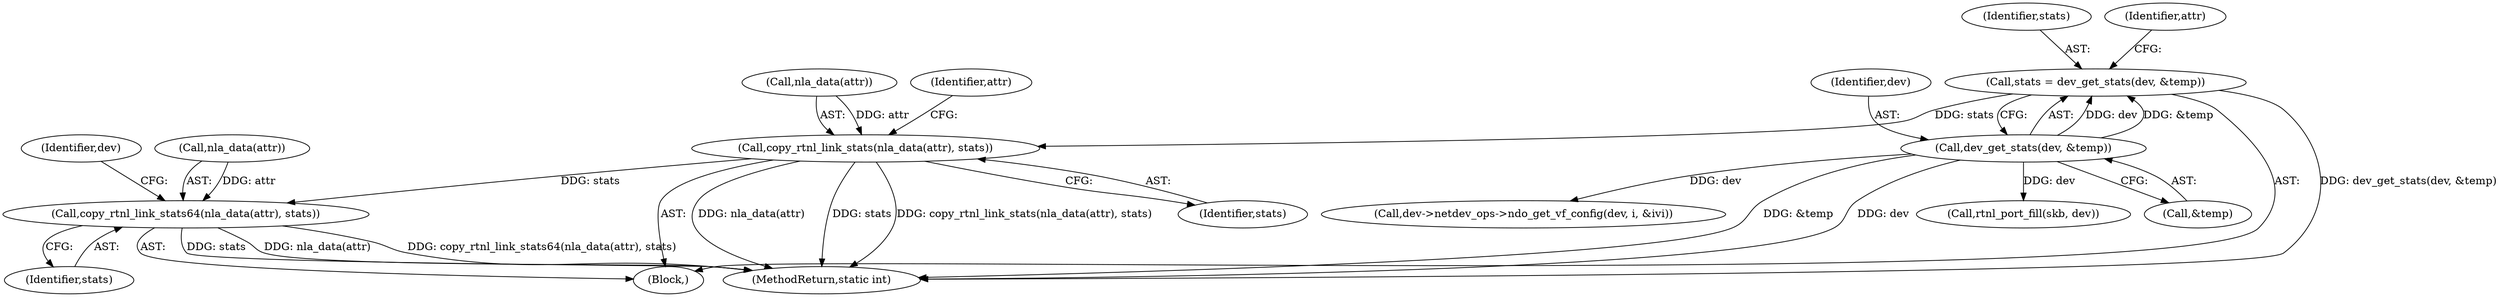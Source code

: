 digraph "0_linux_84d73cd3fb142bf1298a8c13fd4ca50fd2432372@pointer" {
"1000235" [label="(Call,stats = dev_get_stats(dev, &temp))"];
"1000237" [label="(Call,dev_get_stats(dev, &temp))"];
"1000241" [label="(Call,copy_rtnl_link_stats(nla_data(attr), stats))"];
"1000257" [label="(Call,copy_rtnl_link_stats64(nla_data(attr), stats))"];
"1000257" [label="(Call,copy_rtnl_link_stats64(nla_data(attr), stats))"];
"1000265" [label="(Identifier,dev)"];
"1000242" [label="(Call,nla_data(attr))"];
"1000241" [label="(Call,copy_rtnl_link_stats(nla_data(attr), stats))"];
"1000351" [label="(Call,dev->netdev_ops->ndo_get_vf_config(dev, i, &ivi))"];
"1000111" [label="(Block,)"];
"1000546" [label="(MethodReturn,static int)"];
"1000246" [label="(Identifier,attr)"];
"1000236" [label="(Identifier,stats)"];
"1000238" [label="(Identifier,dev)"];
"1000258" [label="(Call,nla_data(attr))"];
"1000468" [label="(Call,rtnl_port_fill(skb, dev))"];
"1000239" [label="(Call,&temp)"];
"1000244" [label="(Identifier,stats)"];
"1000235" [label="(Call,stats = dev_get_stats(dev, &temp))"];
"1000260" [label="(Identifier,stats)"];
"1000243" [label="(Identifier,attr)"];
"1000237" [label="(Call,dev_get_stats(dev, &temp))"];
"1000235" -> "1000111"  [label="AST: "];
"1000235" -> "1000237"  [label="CFG: "];
"1000236" -> "1000235"  [label="AST: "];
"1000237" -> "1000235"  [label="AST: "];
"1000243" -> "1000235"  [label="CFG: "];
"1000235" -> "1000546"  [label="DDG: dev_get_stats(dev, &temp)"];
"1000237" -> "1000235"  [label="DDG: dev"];
"1000237" -> "1000235"  [label="DDG: &temp"];
"1000235" -> "1000241"  [label="DDG: stats"];
"1000237" -> "1000239"  [label="CFG: "];
"1000238" -> "1000237"  [label="AST: "];
"1000239" -> "1000237"  [label="AST: "];
"1000237" -> "1000546"  [label="DDG: &temp"];
"1000237" -> "1000546"  [label="DDG: dev"];
"1000237" -> "1000351"  [label="DDG: dev"];
"1000237" -> "1000468"  [label="DDG: dev"];
"1000241" -> "1000111"  [label="AST: "];
"1000241" -> "1000244"  [label="CFG: "];
"1000242" -> "1000241"  [label="AST: "];
"1000244" -> "1000241"  [label="AST: "];
"1000246" -> "1000241"  [label="CFG: "];
"1000241" -> "1000546"  [label="DDG: nla_data(attr)"];
"1000241" -> "1000546"  [label="DDG: stats"];
"1000241" -> "1000546"  [label="DDG: copy_rtnl_link_stats(nla_data(attr), stats)"];
"1000242" -> "1000241"  [label="DDG: attr"];
"1000241" -> "1000257"  [label="DDG: stats"];
"1000257" -> "1000111"  [label="AST: "];
"1000257" -> "1000260"  [label="CFG: "];
"1000258" -> "1000257"  [label="AST: "];
"1000260" -> "1000257"  [label="AST: "];
"1000265" -> "1000257"  [label="CFG: "];
"1000257" -> "1000546"  [label="DDG: stats"];
"1000257" -> "1000546"  [label="DDG: nla_data(attr)"];
"1000257" -> "1000546"  [label="DDG: copy_rtnl_link_stats64(nla_data(attr), stats)"];
"1000258" -> "1000257"  [label="DDG: attr"];
}
